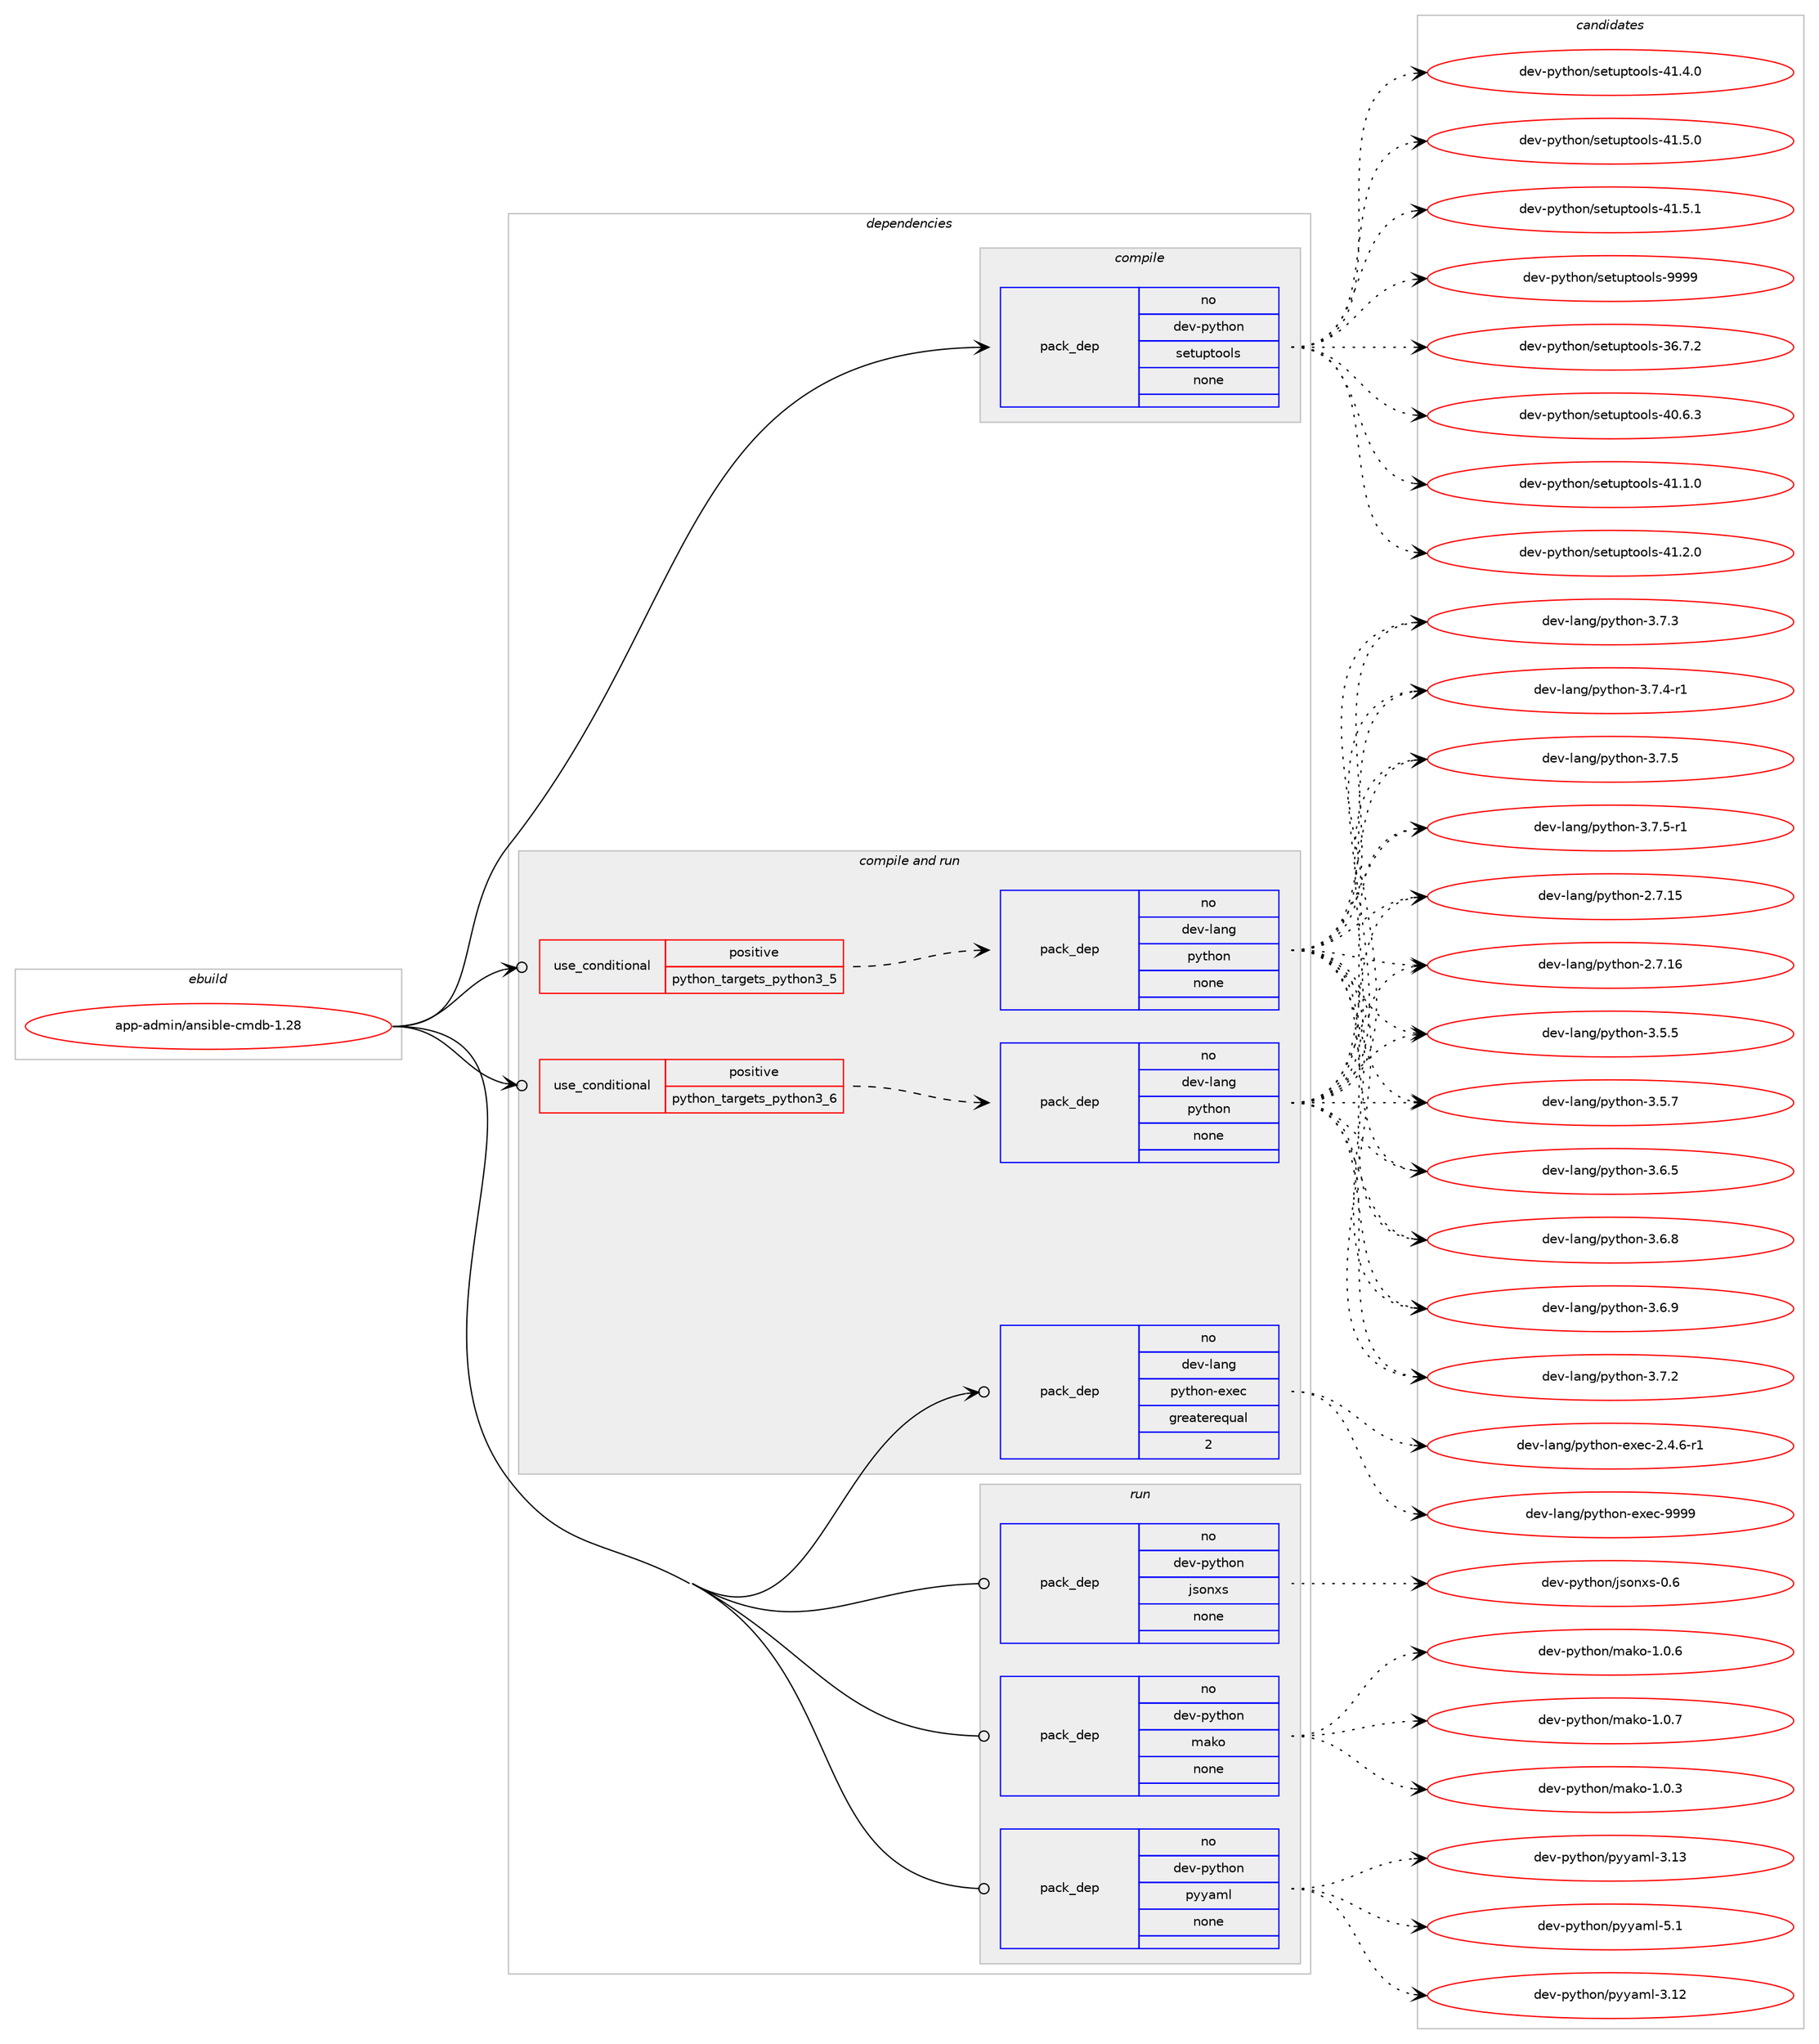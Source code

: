 digraph prolog {

# *************
# Graph options
# *************

newrank=true;
concentrate=true;
compound=true;
graph [rankdir=LR,fontname=Helvetica,fontsize=10,ranksep=1.5];#, ranksep=2.5, nodesep=0.2];
edge  [arrowhead=vee];
node  [fontname=Helvetica,fontsize=10];

# **********
# The ebuild
# **********

subgraph cluster_leftcol {
color=gray;
rank=same;
label=<<i>ebuild</i>>;
id [label="app-admin/ansible-cmdb-1.28", color=red, width=4, href="../app-admin/ansible-cmdb-1.28.svg"];
}

# ****************
# The dependencies
# ****************

subgraph cluster_midcol {
color=gray;
label=<<i>dependencies</i>>;
subgraph cluster_compile {
fillcolor="#eeeeee";
style=filled;
label=<<i>compile</i>>;
subgraph pack346319 {
dependency465464 [label=<<TABLE BORDER="0" CELLBORDER="1" CELLSPACING="0" CELLPADDING="4" WIDTH="220"><TR><TD ROWSPAN="6" CELLPADDING="30">pack_dep</TD></TR><TR><TD WIDTH="110">no</TD></TR><TR><TD>dev-python</TD></TR><TR><TD>setuptools</TD></TR><TR><TD>none</TD></TR><TR><TD></TD></TR></TABLE>>, shape=none, color=blue];
}
id:e -> dependency465464:w [weight=20,style="solid",arrowhead="vee"];
}
subgraph cluster_compileandrun {
fillcolor="#eeeeee";
style=filled;
label=<<i>compile and run</i>>;
subgraph cond110687 {
dependency465465 [label=<<TABLE BORDER="0" CELLBORDER="1" CELLSPACING="0" CELLPADDING="4"><TR><TD ROWSPAN="3" CELLPADDING="10">use_conditional</TD></TR><TR><TD>positive</TD></TR><TR><TD>python_targets_python3_5</TD></TR></TABLE>>, shape=none, color=red];
subgraph pack346320 {
dependency465466 [label=<<TABLE BORDER="0" CELLBORDER="1" CELLSPACING="0" CELLPADDING="4" WIDTH="220"><TR><TD ROWSPAN="6" CELLPADDING="30">pack_dep</TD></TR><TR><TD WIDTH="110">no</TD></TR><TR><TD>dev-lang</TD></TR><TR><TD>python</TD></TR><TR><TD>none</TD></TR><TR><TD></TD></TR></TABLE>>, shape=none, color=blue];
}
dependency465465:e -> dependency465466:w [weight=20,style="dashed",arrowhead="vee"];
}
id:e -> dependency465465:w [weight=20,style="solid",arrowhead="odotvee"];
subgraph cond110688 {
dependency465467 [label=<<TABLE BORDER="0" CELLBORDER="1" CELLSPACING="0" CELLPADDING="4"><TR><TD ROWSPAN="3" CELLPADDING="10">use_conditional</TD></TR><TR><TD>positive</TD></TR><TR><TD>python_targets_python3_6</TD></TR></TABLE>>, shape=none, color=red];
subgraph pack346321 {
dependency465468 [label=<<TABLE BORDER="0" CELLBORDER="1" CELLSPACING="0" CELLPADDING="4" WIDTH="220"><TR><TD ROWSPAN="6" CELLPADDING="30">pack_dep</TD></TR><TR><TD WIDTH="110">no</TD></TR><TR><TD>dev-lang</TD></TR><TR><TD>python</TD></TR><TR><TD>none</TD></TR><TR><TD></TD></TR></TABLE>>, shape=none, color=blue];
}
dependency465467:e -> dependency465468:w [weight=20,style="dashed",arrowhead="vee"];
}
id:e -> dependency465467:w [weight=20,style="solid",arrowhead="odotvee"];
subgraph pack346322 {
dependency465469 [label=<<TABLE BORDER="0" CELLBORDER="1" CELLSPACING="0" CELLPADDING="4" WIDTH="220"><TR><TD ROWSPAN="6" CELLPADDING="30">pack_dep</TD></TR><TR><TD WIDTH="110">no</TD></TR><TR><TD>dev-lang</TD></TR><TR><TD>python-exec</TD></TR><TR><TD>greaterequal</TD></TR><TR><TD>2</TD></TR></TABLE>>, shape=none, color=blue];
}
id:e -> dependency465469:w [weight=20,style="solid",arrowhead="odotvee"];
}
subgraph cluster_run {
fillcolor="#eeeeee";
style=filled;
label=<<i>run</i>>;
subgraph pack346323 {
dependency465470 [label=<<TABLE BORDER="0" CELLBORDER="1" CELLSPACING="0" CELLPADDING="4" WIDTH="220"><TR><TD ROWSPAN="6" CELLPADDING="30">pack_dep</TD></TR><TR><TD WIDTH="110">no</TD></TR><TR><TD>dev-python</TD></TR><TR><TD>jsonxs</TD></TR><TR><TD>none</TD></TR><TR><TD></TD></TR></TABLE>>, shape=none, color=blue];
}
id:e -> dependency465470:w [weight=20,style="solid",arrowhead="odot"];
subgraph pack346324 {
dependency465471 [label=<<TABLE BORDER="0" CELLBORDER="1" CELLSPACING="0" CELLPADDING="4" WIDTH="220"><TR><TD ROWSPAN="6" CELLPADDING="30">pack_dep</TD></TR><TR><TD WIDTH="110">no</TD></TR><TR><TD>dev-python</TD></TR><TR><TD>mako</TD></TR><TR><TD>none</TD></TR><TR><TD></TD></TR></TABLE>>, shape=none, color=blue];
}
id:e -> dependency465471:w [weight=20,style="solid",arrowhead="odot"];
subgraph pack346325 {
dependency465472 [label=<<TABLE BORDER="0" CELLBORDER="1" CELLSPACING="0" CELLPADDING="4" WIDTH="220"><TR><TD ROWSPAN="6" CELLPADDING="30">pack_dep</TD></TR><TR><TD WIDTH="110">no</TD></TR><TR><TD>dev-python</TD></TR><TR><TD>pyyaml</TD></TR><TR><TD>none</TD></TR><TR><TD></TD></TR></TABLE>>, shape=none, color=blue];
}
id:e -> dependency465472:w [weight=20,style="solid",arrowhead="odot"];
}
}

# **************
# The candidates
# **************

subgraph cluster_choices {
rank=same;
color=gray;
label=<<i>candidates</i>>;

subgraph choice346319 {
color=black;
nodesep=1;
choice100101118451121211161041111104711510111611711211611111110811545515446554650 [label="dev-python/setuptools-36.7.2", color=red, width=4,href="../dev-python/setuptools-36.7.2.svg"];
choice100101118451121211161041111104711510111611711211611111110811545524846544651 [label="dev-python/setuptools-40.6.3", color=red, width=4,href="../dev-python/setuptools-40.6.3.svg"];
choice100101118451121211161041111104711510111611711211611111110811545524946494648 [label="dev-python/setuptools-41.1.0", color=red, width=4,href="../dev-python/setuptools-41.1.0.svg"];
choice100101118451121211161041111104711510111611711211611111110811545524946504648 [label="dev-python/setuptools-41.2.0", color=red, width=4,href="../dev-python/setuptools-41.2.0.svg"];
choice100101118451121211161041111104711510111611711211611111110811545524946524648 [label="dev-python/setuptools-41.4.0", color=red, width=4,href="../dev-python/setuptools-41.4.0.svg"];
choice100101118451121211161041111104711510111611711211611111110811545524946534648 [label="dev-python/setuptools-41.5.0", color=red, width=4,href="../dev-python/setuptools-41.5.0.svg"];
choice100101118451121211161041111104711510111611711211611111110811545524946534649 [label="dev-python/setuptools-41.5.1", color=red, width=4,href="../dev-python/setuptools-41.5.1.svg"];
choice10010111845112121116104111110471151011161171121161111111081154557575757 [label="dev-python/setuptools-9999", color=red, width=4,href="../dev-python/setuptools-9999.svg"];
dependency465464:e -> choice100101118451121211161041111104711510111611711211611111110811545515446554650:w [style=dotted,weight="100"];
dependency465464:e -> choice100101118451121211161041111104711510111611711211611111110811545524846544651:w [style=dotted,weight="100"];
dependency465464:e -> choice100101118451121211161041111104711510111611711211611111110811545524946494648:w [style=dotted,weight="100"];
dependency465464:e -> choice100101118451121211161041111104711510111611711211611111110811545524946504648:w [style=dotted,weight="100"];
dependency465464:e -> choice100101118451121211161041111104711510111611711211611111110811545524946524648:w [style=dotted,weight="100"];
dependency465464:e -> choice100101118451121211161041111104711510111611711211611111110811545524946534648:w [style=dotted,weight="100"];
dependency465464:e -> choice100101118451121211161041111104711510111611711211611111110811545524946534649:w [style=dotted,weight="100"];
dependency465464:e -> choice10010111845112121116104111110471151011161171121161111111081154557575757:w [style=dotted,weight="100"];
}
subgraph choice346320 {
color=black;
nodesep=1;
choice10010111845108971101034711212111610411111045504655464953 [label="dev-lang/python-2.7.15", color=red, width=4,href="../dev-lang/python-2.7.15.svg"];
choice10010111845108971101034711212111610411111045504655464954 [label="dev-lang/python-2.7.16", color=red, width=4,href="../dev-lang/python-2.7.16.svg"];
choice100101118451089711010347112121116104111110455146534653 [label="dev-lang/python-3.5.5", color=red, width=4,href="../dev-lang/python-3.5.5.svg"];
choice100101118451089711010347112121116104111110455146534655 [label="dev-lang/python-3.5.7", color=red, width=4,href="../dev-lang/python-3.5.7.svg"];
choice100101118451089711010347112121116104111110455146544653 [label="dev-lang/python-3.6.5", color=red, width=4,href="../dev-lang/python-3.6.5.svg"];
choice100101118451089711010347112121116104111110455146544656 [label="dev-lang/python-3.6.8", color=red, width=4,href="../dev-lang/python-3.6.8.svg"];
choice100101118451089711010347112121116104111110455146544657 [label="dev-lang/python-3.6.9", color=red, width=4,href="../dev-lang/python-3.6.9.svg"];
choice100101118451089711010347112121116104111110455146554650 [label="dev-lang/python-3.7.2", color=red, width=4,href="../dev-lang/python-3.7.2.svg"];
choice100101118451089711010347112121116104111110455146554651 [label="dev-lang/python-3.7.3", color=red, width=4,href="../dev-lang/python-3.7.3.svg"];
choice1001011184510897110103471121211161041111104551465546524511449 [label="dev-lang/python-3.7.4-r1", color=red, width=4,href="../dev-lang/python-3.7.4-r1.svg"];
choice100101118451089711010347112121116104111110455146554653 [label="dev-lang/python-3.7.5", color=red, width=4,href="../dev-lang/python-3.7.5.svg"];
choice1001011184510897110103471121211161041111104551465546534511449 [label="dev-lang/python-3.7.5-r1", color=red, width=4,href="../dev-lang/python-3.7.5-r1.svg"];
dependency465466:e -> choice10010111845108971101034711212111610411111045504655464953:w [style=dotted,weight="100"];
dependency465466:e -> choice10010111845108971101034711212111610411111045504655464954:w [style=dotted,weight="100"];
dependency465466:e -> choice100101118451089711010347112121116104111110455146534653:w [style=dotted,weight="100"];
dependency465466:e -> choice100101118451089711010347112121116104111110455146534655:w [style=dotted,weight="100"];
dependency465466:e -> choice100101118451089711010347112121116104111110455146544653:w [style=dotted,weight="100"];
dependency465466:e -> choice100101118451089711010347112121116104111110455146544656:w [style=dotted,weight="100"];
dependency465466:e -> choice100101118451089711010347112121116104111110455146544657:w [style=dotted,weight="100"];
dependency465466:e -> choice100101118451089711010347112121116104111110455146554650:w [style=dotted,weight="100"];
dependency465466:e -> choice100101118451089711010347112121116104111110455146554651:w [style=dotted,weight="100"];
dependency465466:e -> choice1001011184510897110103471121211161041111104551465546524511449:w [style=dotted,weight="100"];
dependency465466:e -> choice100101118451089711010347112121116104111110455146554653:w [style=dotted,weight="100"];
dependency465466:e -> choice1001011184510897110103471121211161041111104551465546534511449:w [style=dotted,weight="100"];
}
subgraph choice346321 {
color=black;
nodesep=1;
choice10010111845108971101034711212111610411111045504655464953 [label="dev-lang/python-2.7.15", color=red, width=4,href="../dev-lang/python-2.7.15.svg"];
choice10010111845108971101034711212111610411111045504655464954 [label="dev-lang/python-2.7.16", color=red, width=4,href="../dev-lang/python-2.7.16.svg"];
choice100101118451089711010347112121116104111110455146534653 [label="dev-lang/python-3.5.5", color=red, width=4,href="../dev-lang/python-3.5.5.svg"];
choice100101118451089711010347112121116104111110455146534655 [label="dev-lang/python-3.5.7", color=red, width=4,href="../dev-lang/python-3.5.7.svg"];
choice100101118451089711010347112121116104111110455146544653 [label="dev-lang/python-3.6.5", color=red, width=4,href="../dev-lang/python-3.6.5.svg"];
choice100101118451089711010347112121116104111110455146544656 [label="dev-lang/python-3.6.8", color=red, width=4,href="../dev-lang/python-3.6.8.svg"];
choice100101118451089711010347112121116104111110455146544657 [label="dev-lang/python-3.6.9", color=red, width=4,href="../dev-lang/python-3.6.9.svg"];
choice100101118451089711010347112121116104111110455146554650 [label="dev-lang/python-3.7.2", color=red, width=4,href="../dev-lang/python-3.7.2.svg"];
choice100101118451089711010347112121116104111110455146554651 [label="dev-lang/python-3.7.3", color=red, width=4,href="../dev-lang/python-3.7.3.svg"];
choice1001011184510897110103471121211161041111104551465546524511449 [label="dev-lang/python-3.7.4-r1", color=red, width=4,href="../dev-lang/python-3.7.4-r1.svg"];
choice100101118451089711010347112121116104111110455146554653 [label="dev-lang/python-3.7.5", color=red, width=4,href="../dev-lang/python-3.7.5.svg"];
choice1001011184510897110103471121211161041111104551465546534511449 [label="dev-lang/python-3.7.5-r1", color=red, width=4,href="../dev-lang/python-3.7.5-r1.svg"];
dependency465468:e -> choice10010111845108971101034711212111610411111045504655464953:w [style=dotted,weight="100"];
dependency465468:e -> choice10010111845108971101034711212111610411111045504655464954:w [style=dotted,weight="100"];
dependency465468:e -> choice100101118451089711010347112121116104111110455146534653:w [style=dotted,weight="100"];
dependency465468:e -> choice100101118451089711010347112121116104111110455146534655:w [style=dotted,weight="100"];
dependency465468:e -> choice100101118451089711010347112121116104111110455146544653:w [style=dotted,weight="100"];
dependency465468:e -> choice100101118451089711010347112121116104111110455146544656:w [style=dotted,weight="100"];
dependency465468:e -> choice100101118451089711010347112121116104111110455146544657:w [style=dotted,weight="100"];
dependency465468:e -> choice100101118451089711010347112121116104111110455146554650:w [style=dotted,weight="100"];
dependency465468:e -> choice100101118451089711010347112121116104111110455146554651:w [style=dotted,weight="100"];
dependency465468:e -> choice1001011184510897110103471121211161041111104551465546524511449:w [style=dotted,weight="100"];
dependency465468:e -> choice100101118451089711010347112121116104111110455146554653:w [style=dotted,weight="100"];
dependency465468:e -> choice1001011184510897110103471121211161041111104551465546534511449:w [style=dotted,weight="100"];
}
subgraph choice346322 {
color=black;
nodesep=1;
choice10010111845108971101034711212111610411111045101120101994550465246544511449 [label="dev-lang/python-exec-2.4.6-r1", color=red, width=4,href="../dev-lang/python-exec-2.4.6-r1.svg"];
choice10010111845108971101034711212111610411111045101120101994557575757 [label="dev-lang/python-exec-9999", color=red, width=4,href="../dev-lang/python-exec-9999.svg"];
dependency465469:e -> choice10010111845108971101034711212111610411111045101120101994550465246544511449:w [style=dotted,weight="100"];
dependency465469:e -> choice10010111845108971101034711212111610411111045101120101994557575757:w [style=dotted,weight="100"];
}
subgraph choice346323 {
color=black;
nodesep=1;
choice100101118451121211161041111104710611511111012011545484654 [label="dev-python/jsonxs-0.6", color=red, width=4,href="../dev-python/jsonxs-0.6.svg"];
dependency465470:e -> choice100101118451121211161041111104710611511111012011545484654:w [style=dotted,weight="100"];
}
subgraph choice346324 {
color=black;
nodesep=1;
choice100101118451121211161041111104710997107111454946484651 [label="dev-python/mako-1.0.3", color=red, width=4,href="../dev-python/mako-1.0.3.svg"];
choice100101118451121211161041111104710997107111454946484654 [label="dev-python/mako-1.0.6", color=red, width=4,href="../dev-python/mako-1.0.6.svg"];
choice100101118451121211161041111104710997107111454946484655 [label="dev-python/mako-1.0.7", color=red, width=4,href="../dev-python/mako-1.0.7.svg"];
dependency465471:e -> choice100101118451121211161041111104710997107111454946484651:w [style=dotted,weight="100"];
dependency465471:e -> choice100101118451121211161041111104710997107111454946484654:w [style=dotted,weight="100"];
dependency465471:e -> choice100101118451121211161041111104710997107111454946484655:w [style=dotted,weight="100"];
}
subgraph choice346325 {
color=black;
nodesep=1;
choice1001011184511212111610411111047112121121971091084551464950 [label="dev-python/pyyaml-3.12", color=red, width=4,href="../dev-python/pyyaml-3.12.svg"];
choice1001011184511212111610411111047112121121971091084551464951 [label="dev-python/pyyaml-3.13", color=red, width=4,href="../dev-python/pyyaml-3.13.svg"];
choice10010111845112121116104111110471121211219710910845534649 [label="dev-python/pyyaml-5.1", color=red, width=4,href="../dev-python/pyyaml-5.1.svg"];
dependency465472:e -> choice1001011184511212111610411111047112121121971091084551464950:w [style=dotted,weight="100"];
dependency465472:e -> choice1001011184511212111610411111047112121121971091084551464951:w [style=dotted,weight="100"];
dependency465472:e -> choice10010111845112121116104111110471121211219710910845534649:w [style=dotted,weight="100"];
}
}

}

